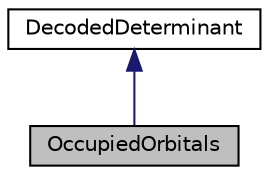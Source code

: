 digraph "OccupiedOrbitals"
{
  edge [fontname="Helvetica",fontsize="10",labelfontname="Helvetica",labelfontsize="10"];
  node [fontname="Helvetica",fontsize="10",shape=record];
  Node1 [label="OccupiedOrbitals",height=0.2,width=0.4,color="black", fillcolor="grey75", style="filled", fontcolor="black"];
  Node2 -> Node1 [dir="back",color="midnightblue",fontsize="10",style="solid",fontname="Helvetica"];
  Node2 [label="DecodedDeterminant",height=0.2,width=0.4,color="black", fillcolor="white", style="filled",URL="$structDecodedDeterminant.html"];
}
